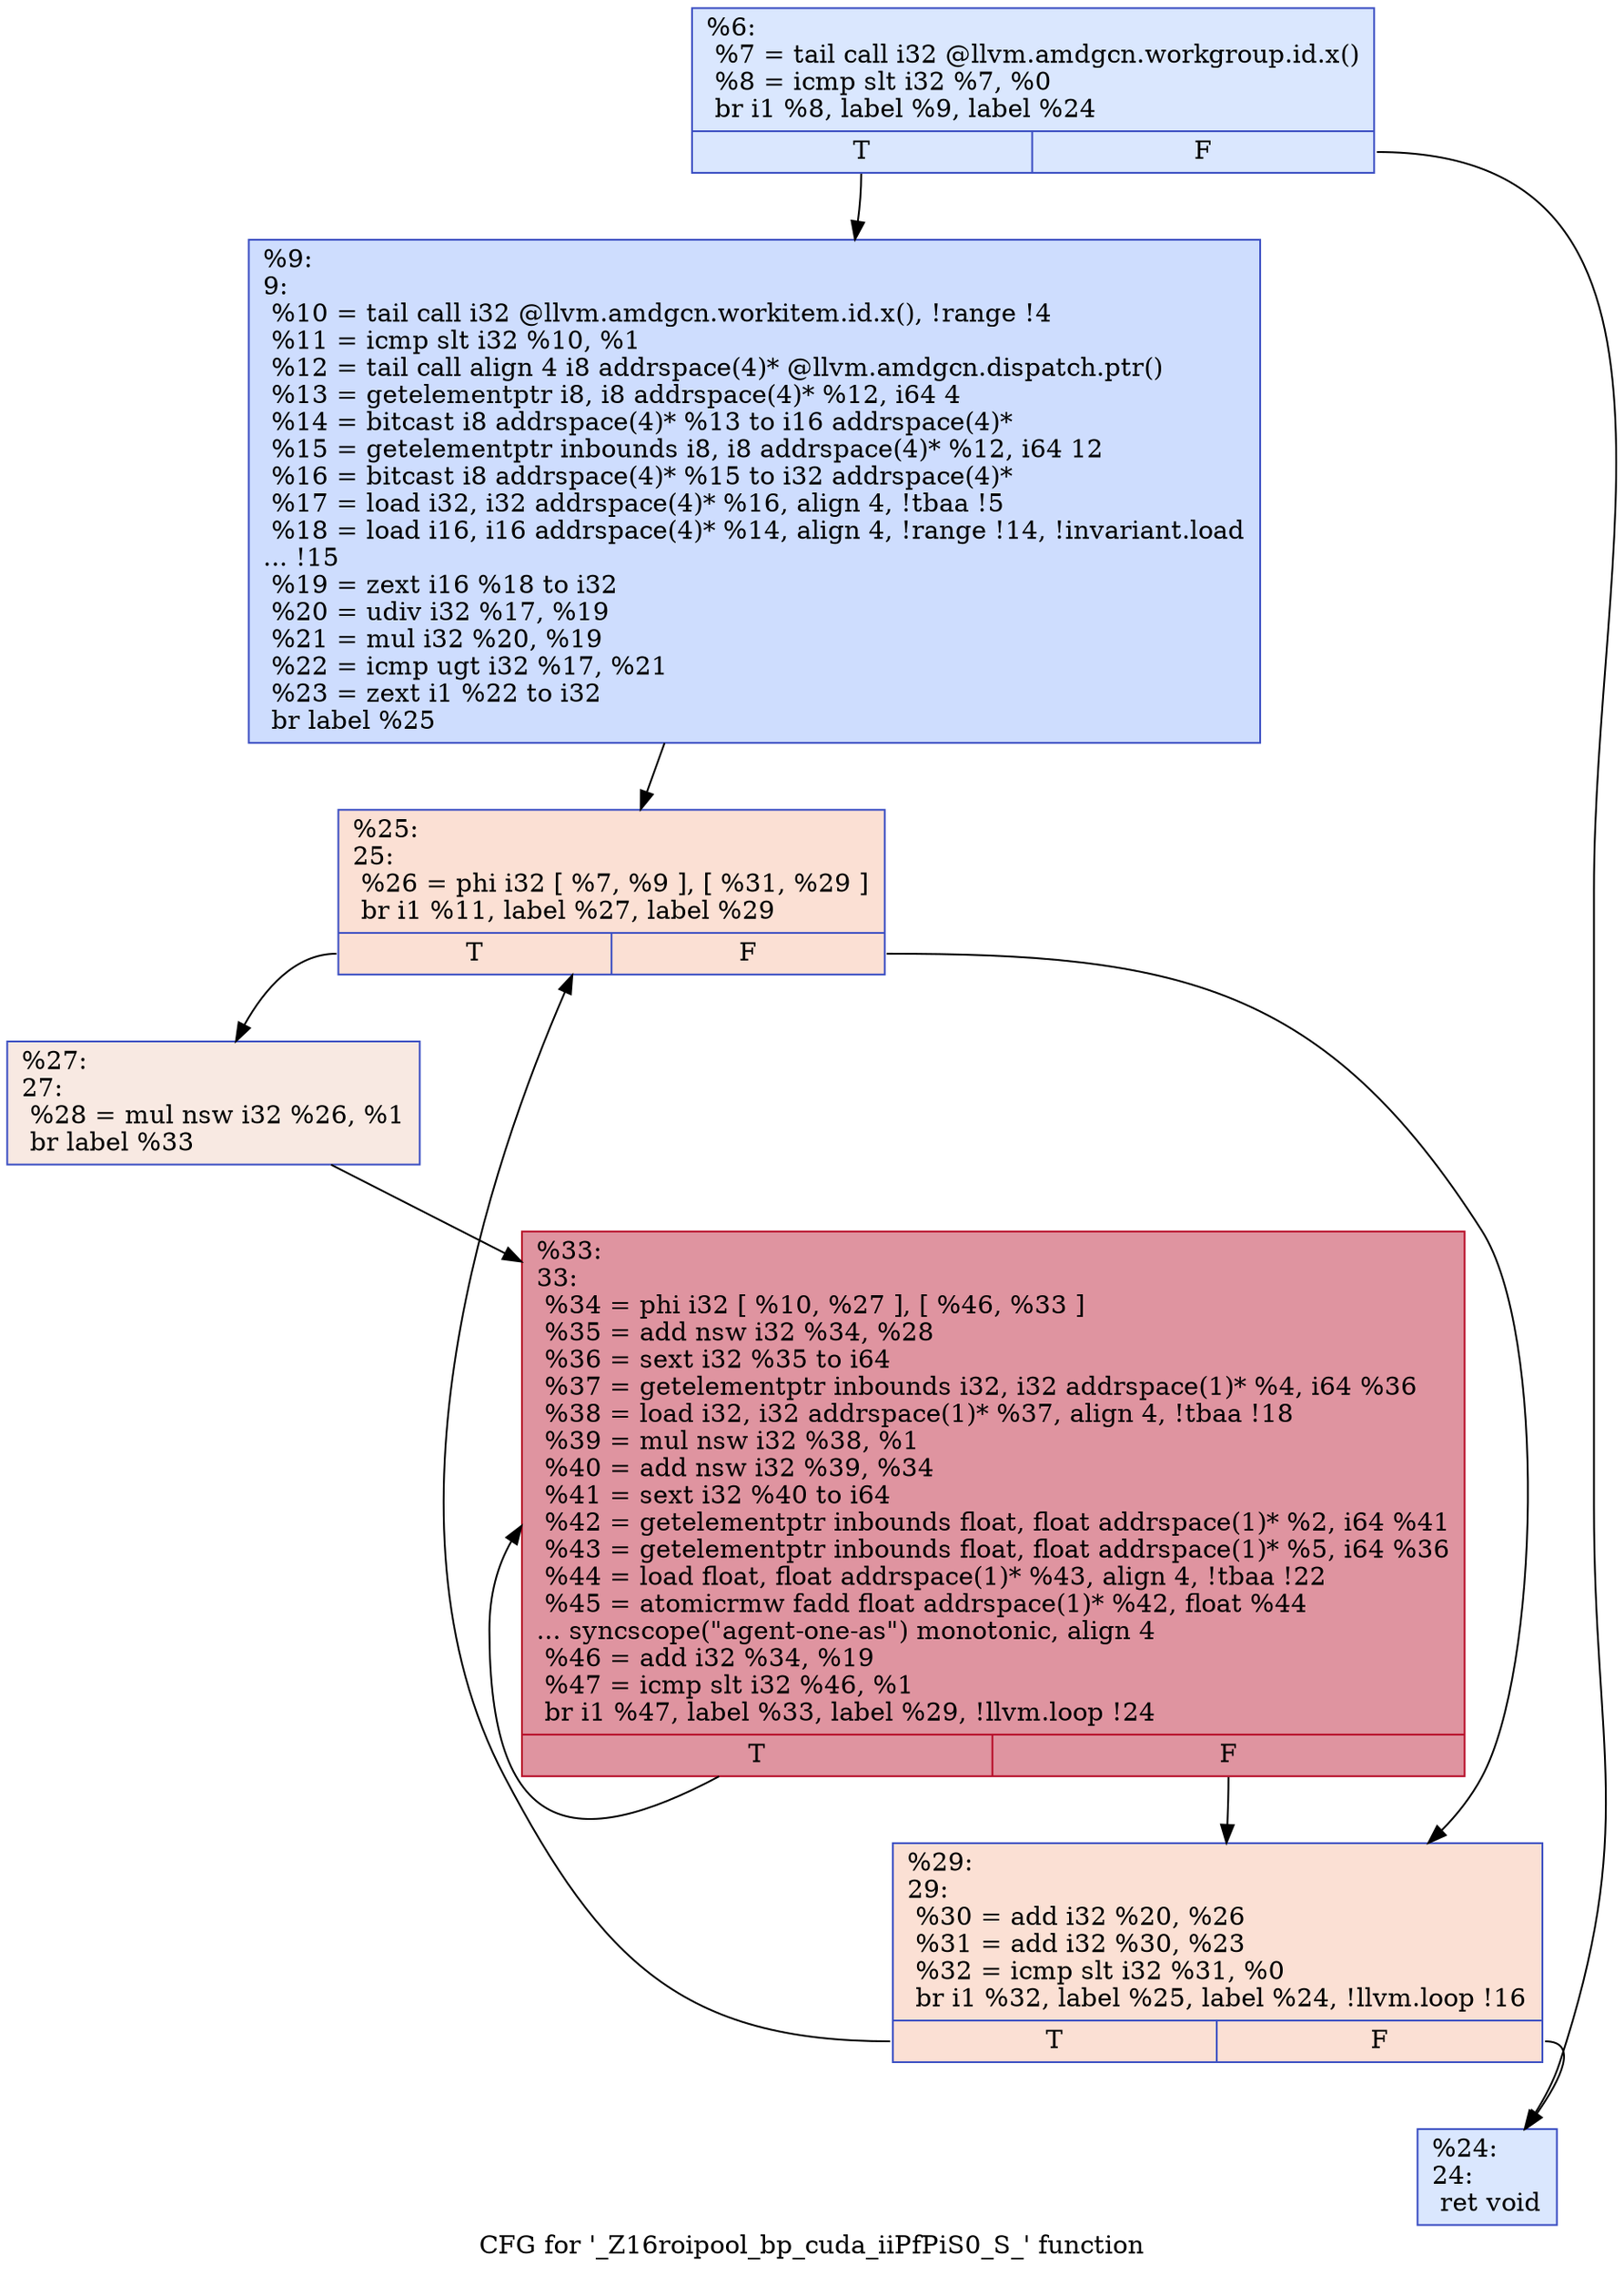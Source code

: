 digraph "CFG for '_Z16roipool_bp_cuda_iiPfPiS0_S_' function" {
	label="CFG for '_Z16roipool_bp_cuda_iiPfPiS0_S_' function";

	Node0x4e39850 [shape=record,color="#3d50c3ff", style=filled, fillcolor="#abc8fd70",label="{%6:\l  %7 = tail call i32 @llvm.amdgcn.workgroup.id.x()\l  %8 = icmp slt i32 %7, %0\l  br i1 %8, label %9, label %24\l|{<s0>T|<s1>F}}"];
	Node0x4e39850:s0 -> Node0x4e38a70;
	Node0x4e39850:s1 -> Node0x4e39b60;
	Node0x4e38a70 [shape=record,color="#3d50c3ff", style=filled, fillcolor="#8fb1fe70",label="{%9:\l9:                                                \l  %10 = tail call i32 @llvm.amdgcn.workitem.id.x(), !range !4\l  %11 = icmp slt i32 %10, %1\l  %12 = tail call align 4 i8 addrspace(4)* @llvm.amdgcn.dispatch.ptr()\l  %13 = getelementptr i8, i8 addrspace(4)* %12, i64 4\l  %14 = bitcast i8 addrspace(4)* %13 to i16 addrspace(4)*\l  %15 = getelementptr inbounds i8, i8 addrspace(4)* %12, i64 12\l  %16 = bitcast i8 addrspace(4)* %15 to i32 addrspace(4)*\l  %17 = load i32, i32 addrspace(4)* %16, align 4, !tbaa !5\l  %18 = load i16, i16 addrspace(4)* %14, align 4, !range !14, !invariant.load\l... !15\l  %19 = zext i16 %18 to i32\l  %20 = udiv i32 %17, %19\l  %21 = mul i32 %20, %19\l  %22 = icmp ugt i32 %17, %21\l  %23 = zext i1 %22 to i32\l  br label %25\l}"];
	Node0x4e38a70 -> Node0x4e3bdb0;
	Node0x4e39b60 [shape=record,color="#3d50c3ff", style=filled, fillcolor="#abc8fd70",label="{%24:\l24:                                               \l  ret void\l}"];
	Node0x4e3bdb0 [shape=record,color="#3d50c3ff", style=filled, fillcolor="#f7b99e70",label="{%25:\l25:                                               \l  %26 = phi i32 [ %7, %9 ], [ %31, %29 ]\l  br i1 %11, label %27, label %29\l|{<s0>T|<s1>F}}"];
	Node0x4e3bdb0:s0 -> Node0x4e3c000;
	Node0x4e3bdb0:s1 -> Node0x4e3bf00;
	Node0x4e3c000 [shape=record,color="#3d50c3ff", style=filled, fillcolor="#efcebd70",label="{%27:\l27:                                               \l  %28 = mul nsw i32 %26, %1\l  br label %33\l}"];
	Node0x4e3c000 -> Node0x4e3c1d0;
	Node0x4e3bf00 [shape=record,color="#3d50c3ff", style=filled, fillcolor="#f7b99e70",label="{%29:\l29:                                               \l  %30 = add i32 %20, %26\l  %31 = add i32 %30, %23\l  %32 = icmp slt i32 %31, %0\l  br i1 %32, label %25, label %24, !llvm.loop !16\l|{<s0>T|<s1>F}}"];
	Node0x4e3bf00:s0 -> Node0x4e3bdb0;
	Node0x4e3bf00:s1 -> Node0x4e39b60;
	Node0x4e3c1d0 [shape=record,color="#b70d28ff", style=filled, fillcolor="#b70d2870",label="{%33:\l33:                                               \l  %34 = phi i32 [ %10, %27 ], [ %46, %33 ]\l  %35 = add nsw i32 %34, %28\l  %36 = sext i32 %35 to i64\l  %37 = getelementptr inbounds i32, i32 addrspace(1)* %4, i64 %36\l  %38 = load i32, i32 addrspace(1)* %37, align 4, !tbaa !18\l  %39 = mul nsw i32 %38, %1\l  %40 = add nsw i32 %39, %34\l  %41 = sext i32 %40 to i64\l  %42 = getelementptr inbounds float, float addrspace(1)* %2, i64 %41\l  %43 = getelementptr inbounds float, float addrspace(1)* %5, i64 %36\l  %44 = load float, float addrspace(1)* %43, align 4, !tbaa !22\l  %45 = atomicrmw fadd float addrspace(1)* %42, float %44\l... syncscope(\"agent-one-as\") monotonic, align 4\l  %46 = add i32 %34, %19\l  %47 = icmp slt i32 %46, %1\l  br i1 %47, label %33, label %29, !llvm.loop !24\l|{<s0>T|<s1>F}}"];
	Node0x4e3c1d0:s0 -> Node0x4e3c1d0;
	Node0x4e3c1d0:s1 -> Node0x4e3bf00;
}

